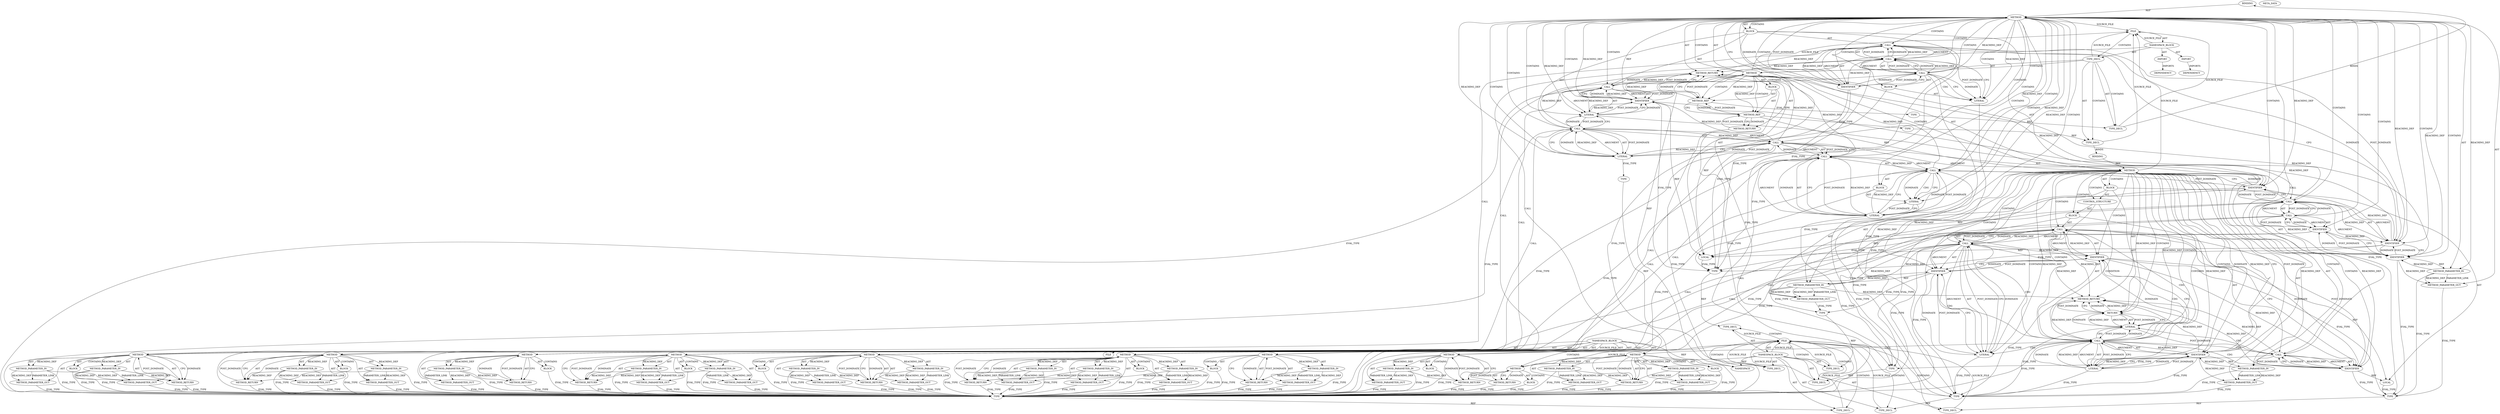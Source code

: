 digraph {
  "21474836480" [label="BINDING" METHOD_FULL_NAME="test" NAME="test" SIGNATURE="void(char*)"];
  "21474836481" [label="BINDING" METHOD_FULL_NAME="main" NAME="main" SIGNATURE="int(int,char**)"];
  "25769803776" [label="BLOCK" ARGUMENT_INDEX="-1" CODE="{
	char buf[MAXSIZE];

	strncpy(buf, str, sizeof buf);
	buf[MAXSIZE-1] = '\\0';
	printf(\"result: %s\\n\", buf);
}" COLUMN_NUMBER="1" LINE_NUMBER="7" ORDER="2" TYPE_FULL_NAME="void"];
  "25769803777" [label="BLOCK" ARGUMENT_INDEX="1" CODE="<empty>" COLUMN_NUMBER="11" LINE_NUMBER="8" ORDER="1" TYPE_FULL_NAME="ANY"];
  "25769803778" [label="BLOCK" ARGUMENT_INDEX="1" CODE="<empty>" COLUMN_NUMBER="6" LINE_NUMBER="11" ORDER="1" TYPE_FULL_NAME="ANY"];
  "25769803779" [label="BLOCK" ARGUMENT_INDEX="-1" CODE="{
	char *userstr;

	if(argc > 1) {
		userstr = argv[1];
		test(userstr);
	}
	return 0;
}" COLUMN_NUMBER="1" LINE_NUMBER="17" ORDER="3" TYPE_FULL_NAME="void"];
  "25769803780" [label="BLOCK" ARGUMENT_INDEX="-1" CODE="{
		userstr = argv[1];
		test(userstr);
	}" COLUMN_NUMBER="15" LINE_NUMBER="20" ORDER="2" TYPE_FULL_NAME="void"];
  "25769803781" [label="BLOCK" ARGUMENT_INDEX="-1" CODE="<empty>" COLUMN_NUMBER="1" LINE_NUMBER="1" ORDER="1" TYPE_FULL_NAME="ANY"];
  "25769803782" [label="BLOCK" ARGUMENT_INDEX="-1" CODE="<empty>" ORDER="1" TYPE_FULL_NAME="ANY"];
  "25769803783" [label="BLOCK" ARGUMENT_INDEX="1" CODE="<empty>" ORDER="1" TYPE_FULL_NAME="ANY"];
  "25769803784" [label="BLOCK" ARGUMENT_INDEX="1" CODE="<empty>" ORDER="1" TYPE_FULL_NAME="ANY"];
  "25769803785" [label="BLOCK" ARGUMENT_INDEX="1" CODE="<empty>" ORDER="1" TYPE_FULL_NAME="ANY"];
  "25769803786" [label="BLOCK" ARGUMENT_INDEX="1" CODE="<empty>" ORDER="1" TYPE_FULL_NAME="ANY"];
  "25769803787" [label="BLOCK" ARGUMENT_INDEX="1" CODE="<empty>" ORDER="1" TYPE_FULL_NAME="ANY"];
  "25769803788" [label="BLOCK" ARGUMENT_INDEX="1" CODE="<empty>" ORDER="1" TYPE_FULL_NAME="ANY"];
  "25769803789" [label="BLOCK" ARGUMENT_INDEX="1" CODE="<empty>" ORDER="1" TYPE_FULL_NAME="ANY"];
  "25769803790" [label="BLOCK" ARGUMENT_INDEX="1" CODE="<empty>" ORDER="1" TYPE_FULL_NAME="ANY"];
  "25769803791" [label="BLOCK" ARGUMENT_INDEX="1" CODE="<empty>" ORDER="1" TYPE_FULL_NAME="ANY"];
  "30064771072" [label="CALL" ARGUMENT_INDEX="2" CODE="buf[MAXSIZE]" COLUMN_NUMBER="7" DISPATCH_TYPE="STATIC_DISPATCH" LINE_NUMBER="8" METHOD_FULL_NAME="<operator>.assignment" NAME="<operator>.assignment" ORDER="2" SIGNATURE="" TYPE_FULL_NAME="char[40]"];
  "30064771073" [label="CALL" ARGUMENT_INDEX="2" CODE="buf[MAXSIZE]" COLUMN_NUMBER="7" DISPATCH_TYPE="STATIC_DISPATCH" LINE_NUMBER="8" METHOD_FULL_NAME="<operator>.alloc" NAME="<operator>.alloc" ORDER="2" SIGNATURE="" TYPE_FULL_NAME="char[40]"];
  "30064771074" [label="CALL" ARGUMENT_INDEX="1" CODE="MAXSIZE" COLUMN_NUMBER="11" DISPATCH_TYPE="INLINED" LINE_NUMBER="8" METHOD_FULL_NAME="strncpy-fix2.c:4:4:MAXSIZE:0" NAME="MAXSIZE" ORDER="1" SIGNATURE="" TYPE_FULL_NAME="int"];
  "30064771075" [label="CALL" ARGUMENT_INDEX="-1" CODE="strncpy(buf, str, sizeof buf)" COLUMN_NUMBER="2" DISPATCH_TYPE="STATIC_DISPATCH" LINE_NUMBER="10" METHOD_FULL_NAME="strncpy" NAME="strncpy" ORDER="3" SIGNATURE="" TYPE_FULL_NAME="ANY"];
  "30064771076" [label="CALL" ARGUMENT_INDEX="3" CODE="sizeof buf" COLUMN_NUMBER="20" DISPATCH_TYPE="STATIC_DISPATCH" LINE_NUMBER="10" METHOD_FULL_NAME="<operator>.sizeOf" NAME="<operator>.sizeOf" ORDER="3" SIGNATURE="" TYPE_FULL_NAME="ANY"];
  "30064771077" [label="CALL" ARGUMENT_INDEX="-1" CODE="buf[MAXSIZE-1] = '\\0'" COLUMN_NUMBER="2" DISPATCH_TYPE="STATIC_DISPATCH" LINE_NUMBER="11" METHOD_FULL_NAME="<operator>.assignment" NAME="<operator>.assignment" ORDER="4" SIGNATURE="" TYPE_FULL_NAME="ANY"];
  "30064771078" [label="CALL" ARGUMENT_INDEX="1" CODE="buf[MAXSIZE-1]" COLUMN_NUMBER="2" DISPATCH_TYPE="STATIC_DISPATCH" LINE_NUMBER="11" METHOD_FULL_NAME="<operator>.indirectIndexAccess" NAME="<operator>.indirectIndexAccess" ORDER="1" SIGNATURE="" TYPE_FULL_NAME="ANY"];
  "30064771079" [label="CALL" ARGUMENT_INDEX="2" CODE="MAXSIZE-1" COLUMN_NUMBER="6" DISPATCH_TYPE="STATIC_DISPATCH" LINE_NUMBER="11" METHOD_FULL_NAME="<operator>.subtraction" NAME="<operator>.subtraction" ORDER="2" SIGNATURE="" TYPE_FULL_NAME="ANY"];
  "30064771080" [label="CALL" ARGUMENT_INDEX="1" CODE="MAXSIZE" COLUMN_NUMBER="6" DISPATCH_TYPE="INLINED" LINE_NUMBER="11" METHOD_FULL_NAME="strncpy-fix2.c:4:4:MAXSIZE:0" NAME="MAXSIZE" ORDER="1" SIGNATURE="" TYPE_FULL_NAME="int"];
  "30064771081" [label="CALL" ARGUMENT_INDEX="-1" CODE="printf(\"result: %s\\n\", buf)" COLUMN_NUMBER="2" DISPATCH_TYPE="STATIC_DISPATCH" LINE_NUMBER="12" METHOD_FULL_NAME="printf" NAME="printf" ORDER="5" SIGNATURE="" TYPE_FULL_NAME="ANY"];
  "30064771082" [label="CALL" ARGUMENT_INDEX="-1" CODE="argc > 1" COLUMN_NUMBER="5" DISPATCH_TYPE="STATIC_DISPATCH" LINE_NUMBER="20" METHOD_FULL_NAME="<operator>.greaterThan" NAME="<operator>.greaterThan" ORDER="1" SIGNATURE="" TYPE_FULL_NAME="ANY"];
  "30064771083" [label="CALL" ARGUMENT_INDEX="-1" CODE="userstr = argv[1]" COLUMN_NUMBER="3" DISPATCH_TYPE="STATIC_DISPATCH" LINE_NUMBER="21" METHOD_FULL_NAME="<operator>.assignment" NAME="<operator>.assignment" ORDER="1" SIGNATURE="" TYPE_FULL_NAME="ANY"];
  "30064771084" [label="CALL" ARGUMENT_INDEX="2" CODE="argv[1]" COLUMN_NUMBER="13" DISPATCH_TYPE="STATIC_DISPATCH" LINE_NUMBER="21" METHOD_FULL_NAME="<operator>.indirectIndexAccess" NAME="<operator>.indirectIndexAccess" ORDER="2" SIGNATURE="" TYPE_FULL_NAME="ANY"];
  "30064771085" [label="CALL" ARGUMENT_INDEX="-1" CODE="test(userstr)" COLUMN_NUMBER="3" DISPATCH_TYPE="STATIC_DISPATCH" LINE_NUMBER="22" METHOD_FULL_NAME="test" NAME="test" ORDER="2" SIGNATURE="" TYPE_FULL_NAME="void"];
  "47244640256" [label="CONTROL_STRUCTURE" ARGUMENT_INDEX="1" CODE="if(argc > 1) {
		userstr = argv[1];
		test(userstr);
	}" COLUMN_NUMBER="2" CONTROL_STRUCTURE_TYPE="IF" LINE_NUMBER="20" ORDER="2" PARSER_TYPE_NAME="CASTIfStatement"];
  "51539607552" [label="DEPENDENCY" DEPENDENCY_GROUP_ID="stdio.h" NAME="stdio.h" VERSION="include"];
  "51539607553" [label="DEPENDENCY" DEPENDENCY_GROUP_ID="string.h" NAME="string.h" VERSION="include"];
  "60129542144" [label="FILE" CODE="<empty>" CONTENT="<empty>" NAME="strncpy-fix2.c" ORDER="0"];
  "60129542145" [label="FILE" CODE="<empty>" CONTENT="<empty>" NAME="<includes>" ORDER="1"];
  "60129542146" [label="FILE" CODE="<empty>" CONTENT="<empty>" NAME="<unknown>" ORDER="0"];
  "68719476736" [label="IDENTIFIER" ARGUMENT_INDEX="1" CODE="buf" COLUMN_NUMBER="7" LINE_NUMBER="8" NAME="buf" ORDER="1" TYPE_FULL_NAME="char[40]"];
  "68719476737" [label="IDENTIFIER" ARGUMENT_INDEX="1" CODE="buf" COLUMN_NUMBER="10" LINE_NUMBER="10" NAME="buf" ORDER="1" TYPE_FULL_NAME="char[40]"];
  "68719476738" [label="IDENTIFIER" ARGUMENT_INDEX="2" CODE="str" COLUMN_NUMBER="15" LINE_NUMBER="10" NAME="str" ORDER="2" TYPE_FULL_NAME="char*"];
  "68719476739" [label="IDENTIFIER" ARGUMENT_INDEX="1" CODE="buf" COLUMN_NUMBER="27" LINE_NUMBER="10" NAME="buf" ORDER="1" TYPE_FULL_NAME="char[40]"];
  "68719476740" [label="IDENTIFIER" ARGUMENT_INDEX="1" CODE="buf" COLUMN_NUMBER="2" LINE_NUMBER="11" NAME="buf" ORDER="1" TYPE_FULL_NAME="char[40]"];
  "68719476741" [label="IDENTIFIER" ARGUMENT_INDEX="2" CODE="buf" COLUMN_NUMBER="25" LINE_NUMBER="12" NAME="buf" ORDER="2" TYPE_FULL_NAME="char[40]"];
  "68719476742" [label="IDENTIFIER" ARGUMENT_INDEX="1" CODE="argc" COLUMN_NUMBER="5" LINE_NUMBER="20" NAME="argc" ORDER="1" TYPE_FULL_NAME="int"];
  "68719476743" [label="IDENTIFIER" ARGUMENT_INDEX="1" CODE="userstr" COLUMN_NUMBER="3" LINE_NUMBER="21" NAME="userstr" ORDER="1" TYPE_FULL_NAME="char*"];
  "68719476744" [label="IDENTIFIER" ARGUMENT_INDEX="1" CODE="argv" COLUMN_NUMBER="13" LINE_NUMBER="21" NAME="argv" ORDER="1" TYPE_FULL_NAME="char**"];
  "68719476745" [label="IDENTIFIER" ARGUMENT_INDEX="1" CODE="userstr" COLUMN_NUMBER="8" LINE_NUMBER="22" NAME="userstr" ORDER="1" TYPE_FULL_NAME="char*"];
  "73014444032" [label="IMPORT" CODE="#include <stdio.h>" COLUMN_NUMBER="1" IMPORTED_AS="stdio.h" IMPORTED_ENTITY="stdio.h" LINE_NUMBER="1" ORDER="1"];
  "73014444033" [label="IMPORT" CODE="#include <string.h>" COLUMN_NUMBER="1" IMPORTED_AS="string.h" IMPORTED_ENTITY="string.h" LINE_NUMBER="2" ORDER="2"];
  "90194313216" [label="LITERAL" ARGUMENT_INDEX="1" CODE="40" COLUMN_NUMBER="11" LINE_NUMBER="8" ORDER="1" TYPE_FULL_NAME="int"];
  "90194313217" [label="LITERAL" ARGUMENT_INDEX="1" CODE="40" COLUMN_NUMBER="6" LINE_NUMBER="11" ORDER="1" TYPE_FULL_NAME="int"];
  "90194313218" [label="LITERAL" ARGUMENT_INDEX="2" CODE="1" COLUMN_NUMBER="14" LINE_NUMBER="11" ORDER="2" TYPE_FULL_NAME="int"];
  "90194313219" [label="LITERAL" ARGUMENT_INDEX="2" CODE="'\\0'" COLUMN_NUMBER="19" LINE_NUMBER="11" ORDER="2" TYPE_FULL_NAME="char"];
  "90194313220" [label="LITERAL" ARGUMENT_INDEX="1" CODE="\"result: %s\\n\"" COLUMN_NUMBER="9" LINE_NUMBER="12" ORDER="1" TYPE_FULL_NAME="char*"];
  "90194313221" [label="LITERAL" ARGUMENT_INDEX="2" CODE="1" COLUMN_NUMBER="12" LINE_NUMBER="20" ORDER="2" TYPE_FULL_NAME="int"];
  "90194313222" [label="LITERAL" ARGUMENT_INDEX="2" CODE="1" COLUMN_NUMBER="18" LINE_NUMBER="21" ORDER="2" TYPE_FULL_NAME="int"];
  "90194313223" [label="LITERAL" ARGUMENT_INDEX="-1" CODE="0" COLUMN_NUMBER="9" LINE_NUMBER="24" ORDER="1" TYPE_FULL_NAME="int"];
  "94489280512" [label="LOCAL" CODE="char buf[MAXSIZE]" COLUMN_NUMBER="7" GENERIC_SIGNATURE="<empty>" LINE_NUMBER="8" NAME="buf" ORDER="1" TYPE_FULL_NAME="char[40]"];
  "94489280513" [label="LOCAL" CODE="char *userstr" COLUMN_NUMBER="7" GENERIC_SIGNATURE="<empty>" LINE_NUMBER="18" NAME="userstr" ORDER="1" TYPE_FULL_NAME="char*"];
  "107374182400" [label="META_DATA" LANGUAGE="NEWC" OVERLAYS="base;controlflow;typerel;callgraph;dataflowOss" ROOT="/tmp/tmp.C1QEDTKDA9" VERSION="0.1"];
  "111669149696" [label="METHOD" AST_PARENT_FULL_NAME="strncpy-fix2.c:<global>" AST_PARENT_TYPE="TYPE_DECL" CODE="void
test(char *str)
{
	char buf[MAXSIZE];

	strncpy(buf, str, sizeof buf);
	buf[MAXSIZE-1] = '\\0';
	printf(\"result: %s\\n\", buf);
}" COLUMN_NUMBER="1" COLUMN_NUMBER_END="10" FILENAME="strncpy-fix2.c" FULL_NAME="test" GENERIC_SIGNATURE="<empty>" IS_EXTERNAL="false" LINE_NUMBER="5" LINE_NUMBER_END="13" NAME="test" ORDER="1" SIGNATURE="void(char*)"];
  "111669149697" [label="METHOD" AST_PARENT_FULL_NAME="strncpy-fix2.c:<global>" AST_PARENT_TYPE="TYPE_DECL" CODE="<global>" COLUMN_NUMBER="1" COLUMN_NUMBER_END="10" FILENAME="strncpy-fix2.c" FULL_NAME="strncpy-fix2.c:<global>" GENERIC_SIGNATURE="<empty>" IS_EXTERNAL="false" LINE_NUMBER="1" LINE_NUMBER_END="25" NAME="<global>" ORDER="1" SIGNATURE=""];
  "111669149698" [label="METHOD" AST_PARENT_FULL_NAME="strncpy-fix2.c:<global>" AST_PARENT_TYPE="TYPE_DECL" CODE="int
main(int argc, char **argv)
{
	char *userstr;

	if(argc > 1) {
		userstr = argv[1];
		test(userstr);
	}
	return 0;
}" COLUMN_NUMBER="1" COLUMN_NUMBER_END="1" FILENAME="strncpy-fix2.c" FULL_NAME="main" GENERIC_SIGNATURE="<empty>" IS_EXTERNAL="false" LINE_NUMBER="15" LINE_NUMBER_END="25" NAME="main" ORDER="1" SIGNATURE="int(int,char**)"];
  "111669149699" [label="METHOD" AST_PARENT_FULL_NAME="<includes>:<global>" AST_PARENT_TYPE="NAMESPACE_BLOCK" CODE="<global>" FILENAME="<includes>" FULL_NAME="<includes>:<global>" GENERIC_SIGNATURE="<empty>" IS_EXTERNAL="false" LINE_NUMBER="1" NAME="<global>" ORDER="1" SIGNATURE=""];
  "111669149700" [label="METHOD" AST_PARENT_FULL_NAME="<global>" AST_PARENT_TYPE="NAMESPACE_BLOCK" CODE="<empty>" FILENAME="<empty>" FULL_NAME="<operator>.assignment" GENERIC_SIGNATURE="<empty>" IS_EXTERNAL="true" NAME="<operator>.assignment" ORDER="0" SIGNATURE=""];
  "111669149701" [label="METHOD" AST_PARENT_FULL_NAME="<global>" AST_PARENT_TYPE="NAMESPACE_BLOCK" CODE="<empty>" FILENAME="<empty>" FULL_NAME="<operator>.alloc" GENERIC_SIGNATURE="<empty>" IS_EXTERNAL="true" NAME="<operator>.alloc" ORDER="0" SIGNATURE=""];
  "111669149702" [label="METHOD" AST_PARENT_FULL_NAME="<global>" AST_PARENT_TYPE="NAMESPACE_BLOCK" CODE="<empty>" FILENAME="strncpy-fix2.c" FULL_NAME="strncpy-fix2.c:4:4:MAXSIZE:0" GENERIC_SIGNATURE="<empty>" IS_EXTERNAL="true" LINE_NUMBER="4" LINE_NUMBER_END="4" NAME="MAXSIZE" ORDER="0" SIGNATURE=""];
  "111669149703" [label="METHOD" AST_PARENT_FULL_NAME="<global>" AST_PARENT_TYPE="NAMESPACE_BLOCK" CODE="<empty>" FILENAME="<empty>" FULL_NAME="strncpy" GENERIC_SIGNATURE="<empty>" IS_EXTERNAL="true" NAME="strncpy" ORDER="0" SIGNATURE=""];
  "111669149704" [label="METHOD" AST_PARENT_FULL_NAME="<global>" AST_PARENT_TYPE="NAMESPACE_BLOCK" CODE="<empty>" FILENAME="<empty>" FULL_NAME="<operator>.sizeOf" GENERIC_SIGNATURE="<empty>" IS_EXTERNAL="true" NAME="<operator>.sizeOf" ORDER="0" SIGNATURE=""];
  "111669149705" [label="METHOD" AST_PARENT_FULL_NAME="<global>" AST_PARENT_TYPE="NAMESPACE_BLOCK" CODE="<empty>" FILENAME="<empty>" FULL_NAME="<operator>.indirectIndexAccess" GENERIC_SIGNATURE="<empty>" IS_EXTERNAL="true" NAME="<operator>.indirectIndexAccess" ORDER="0" SIGNATURE=""];
  "111669149706" [label="METHOD" AST_PARENT_FULL_NAME="<global>" AST_PARENT_TYPE="NAMESPACE_BLOCK" CODE="<empty>" FILENAME="<empty>" FULL_NAME="<operator>.subtraction" GENERIC_SIGNATURE="<empty>" IS_EXTERNAL="true" NAME="<operator>.subtraction" ORDER="0" SIGNATURE=""];
  "111669149707" [label="METHOD" AST_PARENT_FULL_NAME="<global>" AST_PARENT_TYPE="NAMESPACE_BLOCK" CODE="<empty>" FILENAME="<empty>" FULL_NAME="printf" GENERIC_SIGNATURE="<empty>" IS_EXTERNAL="true" NAME="printf" ORDER="0" SIGNATURE=""];
  "111669149708" [label="METHOD" AST_PARENT_FULL_NAME="<global>" AST_PARENT_TYPE="NAMESPACE_BLOCK" CODE="<empty>" FILENAME="<empty>" FULL_NAME="<operator>.greaterThan" GENERIC_SIGNATURE="<empty>" IS_EXTERNAL="true" NAME="<operator>.greaterThan" ORDER="0" SIGNATURE=""];
  "115964116992" [label="METHOD_PARAMETER_IN" CODE="char *str" COLUMN_NUMBER="6" EVALUATION_STRATEGY="BY_VALUE" INDEX="1" IS_VARIADIC="false" LINE_NUMBER="6" NAME="str" ORDER="1" TYPE_FULL_NAME="char*"];
  "115964116993" [label="METHOD_PARAMETER_IN" CODE="int argc" COLUMN_NUMBER="6" EVALUATION_STRATEGY="BY_VALUE" INDEX="1" IS_VARIADIC="false" LINE_NUMBER="16" NAME="argc" ORDER="1" TYPE_FULL_NAME="int"];
  "115964116994" [label="METHOD_PARAMETER_IN" CODE="char **argv" COLUMN_NUMBER="16" EVALUATION_STRATEGY="BY_VALUE" INDEX="2" IS_VARIADIC="false" LINE_NUMBER="16" NAME="argv" ORDER="2" TYPE_FULL_NAME="char**"];
  "115964116995" [label="METHOD_PARAMETER_IN" CODE="p1" EVALUATION_STRATEGY="BY_VALUE" INDEX="1" IS_VARIADIC="false" NAME="p1" ORDER="1" TYPE_FULL_NAME="ANY"];
  "115964116996" [label="METHOD_PARAMETER_IN" CODE="p2" EVALUATION_STRATEGY="BY_VALUE" INDEX="2" IS_VARIADIC="false" NAME="p2" ORDER="2" TYPE_FULL_NAME="ANY"];
  "115964116997" [label="METHOD_PARAMETER_IN" CODE="p1" EVALUATION_STRATEGY="BY_VALUE" INDEX="1" IS_VARIADIC="false" NAME="p1" ORDER="1" TYPE_FULL_NAME="ANY"];
  "115964116998" [label="METHOD_PARAMETER_IN" CODE="p0" EVALUATION_STRATEGY="BY_VALUE" INDEX="0" IS_VARIADIC="false" NAME="p0" ORDER="0" TYPE_FULL_NAME="ANY"];
  "115964116999" [label="METHOD_PARAMETER_IN" CODE="p1" EVALUATION_STRATEGY="BY_VALUE" INDEX="1" IS_VARIADIC="false" NAME="p1" ORDER="1" TYPE_FULL_NAME="ANY"];
  "115964117000" [label="METHOD_PARAMETER_IN" CODE="p2" EVALUATION_STRATEGY="BY_VALUE" INDEX="2" IS_VARIADIC="false" NAME="p2" ORDER="2" TYPE_FULL_NAME="ANY"];
  "115964117001" [label="METHOD_PARAMETER_IN" CODE="p3" EVALUATION_STRATEGY="BY_VALUE" INDEX="3" IS_VARIADIC="false" NAME="p3" ORDER="3" TYPE_FULL_NAME="ANY"];
  "115964117002" [label="METHOD_PARAMETER_IN" CODE="p1" EVALUATION_STRATEGY="BY_VALUE" INDEX="1" IS_VARIADIC="false" NAME="p1" ORDER="1" TYPE_FULL_NAME="ANY"];
  "115964117003" [label="METHOD_PARAMETER_IN" CODE="p1" EVALUATION_STRATEGY="BY_VALUE" INDEX="1" IS_VARIADIC="false" NAME="p1" ORDER="1" TYPE_FULL_NAME="ANY"];
  "115964117004" [label="METHOD_PARAMETER_IN" CODE="p2" EVALUATION_STRATEGY="BY_VALUE" INDEX="2" IS_VARIADIC="false" NAME="p2" ORDER="2" TYPE_FULL_NAME="ANY"];
  "115964117005" [label="METHOD_PARAMETER_IN" CODE="p1" EVALUATION_STRATEGY="BY_VALUE" INDEX="1" IS_VARIADIC="false" NAME="p1" ORDER="1" TYPE_FULL_NAME="ANY"];
  "115964117006" [label="METHOD_PARAMETER_IN" CODE="p2" EVALUATION_STRATEGY="BY_VALUE" INDEX="2" IS_VARIADIC="false" NAME="p2" ORDER="2" TYPE_FULL_NAME="ANY"];
  "115964117007" [label="METHOD_PARAMETER_IN" CODE="p1" EVALUATION_STRATEGY="BY_VALUE" INDEX="1" IS_VARIADIC="false" NAME="p1" ORDER="1" TYPE_FULL_NAME="ANY"];
  "115964117008" [label="METHOD_PARAMETER_IN" CODE="p2" EVALUATION_STRATEGY="BY_VALUE" INDEX="2" IS_VARIADIC="false" NAME="p2" ORDER="2" TYPE_FULL_NAME="ANY"];
  "115964117009" [label="METHOD_PARAMETER_IN" CODE="p1" EVALUATION_STRATEGY="BY_VALUE" INDEX="1" IS_VARIADIC="false" NAME="p1" ORDER="1" TYPE_FULL_NAME="ANY"];
  "115964117010" [label="METHOD_PARAMETER_IN" CODE="p2" EVALUATION_STRATEGY="BY_VALUE" INDEX="2" IS_VARIADIC="false" NAME="p2" ORDER="2" TYPE_FULL_NAME="ANY"];
  "120259084288" [label="METHOD_PARAMETER_OUT" CODE="char *str" COLUMN_NUMBER="6" EVALUATION_STRATEGY="BY_VALUE" INDEX="1" IS_VARIADIC="false" LINE_NUMBER="6" NAME="str" ORDER="1" TYPE_FULL_NAME="char*"];
  "120259084289" [label="METHOD_PARAMETER_OUT" CODE="int argc" COLUMN_NUMBER="6" EVALUATION_STRATEGY="BY_VALUE" INDEX="1" IS_VARIADIC="false" LINE_NUMBER="16" NAME="argc" ORDER="1" TYPE_FULL_NAME="int"];
  "120259084290" [label="METHOD_PARAMETER_OUT" CODE="char **argv" COLUMN_NUMBER="16" EVALUATION_STRATEGY="BY_VALUE" INDEX="2" IS_VARIADIC="false" LINE_NUMBER="16" NAME="argv" ORDER="2" TYPE_FULL_NAME="char**"];
  "120259084291" [label="METHOD_PARAMETER_OUT" CODE="p1" EVALUATION_STRATEGY="BY_VALUE" INDEX="1" IS_VARIADIC="false" NAME="p1" ORDER="1" TYPE_FULL_NAME="ANY"];
  "120259084292" [label="METHOD_PARAMETER_OUT" CODE="p2" EVALUATION_STRATEGY="BY_VALUE" INDEX="2" IS_VARIADIC="false" NAME="p2" ORDER="2" TYPE_FULL_NAME="ANY"];
  "120259084293" [label="METHOD_PARAMETER_OUT" CODE="p1" EVALUATION_STRATEGY="BY_VALUE" INDEX="1" IS_VARIADIC="false" NAME="p1" ORDER="1" TYPE_FULL_NAME="ANY"];
  "120259084294" [label="METHOD_PARAMETER_OUT" CODE="p0" EVALUATION_STRATEGY="BY_VALUE" INDEX="0" IS_VARIADIC="false" NAME="p0" ORDER="0" TYPE_FULL_NAME="ANY"];
  "120259084295" [label="METHOD_PARAMETER_OUT" CODE="p1" EVALUATION_STRATEGY="BY_VALUE" INDEX="1" IS_VARIADIC="false" NAME="p1" ORDER="1" TYPE_FULL_NAME="ANY"];
  "120259084296" [label="METHOD_PARAMETER_OUT" CODE="p2" EVALUATION_STRATEGY="BY_VALUE" INDEX="2" IS_VARIADIC="false" NAME="p2" ORDER="2" TYPE_FULL_NAME="ANY"];
  "120259084297" [label="METHOD_PARAMETER_OUT" CODE="p3" EVALUATION_STRATEGY="BY_VALUE" INDEX="3" IS_VARIADIC="false" NAME="p3" ORDER="3" TYPE_FULL_NAME="ANY"];
  "120259084298" [label="METHOD_PARAMETER_OUT" CODE="p1" EVALUATION_STRATEGY="BY_VALUE" INDEX="1" IS_VARIADIC="false" NAME="p1" ORDER="1" TYPE_FULL_NAME="ANY"];
  "120259084299" [label="METHOD_PARAMETER_OUT" CODE="p1" EVALUATION_STRATEGY="BY_VALUE" INDEX="1" IS_VARIADIC="false" NAME="p1" ORDER="1" TYPE_FULL_NAME="ANY"];
  "120259084300" [label="METHOD_PARAMETER_OUT" CODE="p2" EVALUATION_STRATEGY="BY_VALUE" INDEX="2" IS_VARIADIC="false" NAME="p2" ORDER="2" TYPE_FULL_NAME="ANY"];
  "120259084301" [label="METHOD_PARAMETER_OUT" CODE="p1" EVALUATION_STRATEGY="BY_VALUE" INDEX="1" IS_VARIADIC="false" NAME="p1" ORDER="1" TYPE_FULL_NAME="ANY"];
  "120259084302" [label="METHOD_PARAMETER_OUT" CODE="p2" EVALUATION_STRATEGY="BY_VALUE" INDEX="2" IS_VARIADIC="false" NAME="p2" ORDER="2" TYPE_FULL_NAME="ANY"];
  "120259084303" [label="METHOD_PARAMETER_OUT" CODE="p1" EVALUATION_STRATEGY="BY_VALUE" INDEX="1" IS_VARIADIC="false" NAME="p1" ORDER="1" TYPE_FULL_NAME="ANY"];
  "120259084304" [label="METHOD_PARAMETER_OUT" CODE="p2" EVALUATION_STRATEGY="BY_VALUE" INDEX="2" IS_VARIADIC="false" NAME="p2" ORDER="2" TYPE_FULL_NAME="ANY"];
  "120259084305" [label="METHOD_PARAMETER_OUT" CODE="p1" EVALUATION_STRATEGY="BY_VALUE" INDEX="1" IS_VARIADIC="false" NAME="p1" ORDER="1" TYPE_FULL_NAME="ANY"];
  "120259084306" [label="METHOD_PARAMETER_OUT" CODE="p2" EVALUATION_STRATEGY="BY_VALUE" INDEX="2" IS_VARIADIC="false" NAME="p2" ORDER="2" TYPE_FULL_NAME="ANY"];
  "124554051584" [label="METHOD_REF" ARGUMENT_INDEX="1" CODE="test" COLUMN_NUMBER="1" LINE_NUMBER="5" METHOD_FULL_NAME="test" ORDER="1" TYPE_FULL_NAME="test"];
  "124554051585" [label="METHOD_REF" ARGUMENT_INDEX="2" CODE="main" COLUMN_NUMBER="1" LINE_NUMBER="15" METHOD_FULL_NAME="main" ORDER="2" TYPE_FULL_NAME="main"];
  "128849018880" [label="METHOD_RETURN" CODE="RET" COLUMN_NUMBER="1" EVALUATION_STRATEGY="BY_VALUE" LINE_NUMBER="5" ORDER="3" TYPE_FULL_NAME="void"];
  "128849018881" [label="METHOD_RETURN" CODE="RET" COLUMN_NUMBER="1" EVALUATION_STRATEGY="BY_VALUE" LINE_NUMBER="15" ORDER="4" TYPE_FULL_NAME="int"];
  "128849018882" [label="METHOD_RETURN" CODE="RET" COLUMN_NUMBER="1" EVALUATION_STRATEGY="BY_VALUE" LINE_NUMBER="1" ORDER="2" TYPE_FULL_NAME="ANY"];
  "128849018883" [label="METHOD_RETURN" CODE="RET" EVALUATION_STRATEGY="BY_VALUE" LINE_NUMBER="1" ORDER="2" TYPE_FULL_NAME="ANY"];
  "128849018884" [label="METHOD_RETURN" CODE="RET" EVALUATION_STRATEGY="BY_VALUE" ORDER="2" TYPE_FULL_NAME="ANY"];
  "128849018885" [label="METHOD_RETURN" CODE="RET" EVALUATION_STRATEGY="BY_VALUE" ORDER="2" TYPE_FULL_NAME="ANY"];
  "128849018886" [label="METHOD_RETURN" CODE="RET" EVALUATION_STRATEGY="BY_VALUE" ORDER="2" TYPE_FULL_NAME="ANY"];
  "128849018887" [label="METHOD_RETURN" CODE="RET" EVALUATION_STRATEGY="BY_VALUE" ORDER="2" TYPE_FULL_NAME="ANY"];
  "128849018888" [label="METHOD_RETURN" CODE="RET" EVALUATION_STRATEGY="BY_VALUE" ORDER="2" TYPE_FULL_NAME="ANY"];
  "128849018889" [label="METHOD_RETURN" CODE="RET" EVALUATION_STRATEGY="BY_VALUE" ORDER="2" TYPE_FULL_NAME="ANY"];
  "128849018890" [label="METHOD_RETURN" CODE="RET" EVALUATION_STRATEGY="BY_VALUE" ORDER="2" TYPE_FULL_NAME="ANY"];
  "128849018891" [label="METHOD_RETURN" CODE="RET" EVALUATION_STRATEGY="BY_VALUE" ORDER="2" TYPE_FULL_NAME="ANY"];
  "128849018892" [label="METHOD_RETURN" CODE="RET" EVALUATION_STRATEGY="BY_VALUE" ORDER="2" TYPE_FULL_NAME="ANY"];
  "137438953472" [label="NAMESPACE" CODE="<empty>" NAME="<global>" ORDER="-1"];
  "141733920768" [label="NAMESPACE_BLOCK" CODE="<empty>" FILENAME="<unknown>" FULL_NAME="<global>" NAME="<global>" ORDER="1"];
  "141733920769" [label="NAMESPACE_BLOCK" CODE="<empty>" FILENAME="strncpy-fix2.c" FULL_NAME="strncpy-fix2.c:<global>" NAME="<global>" ORDER="1"];
  "141733920770" [label="NAMESPACE_BLOCK" CODE="<empty>" FILENAME="<includes>" FULL_NAME="<includes>:<global>" NAME="<global>" ORDER="1"];
  "146028888064" [label="RETURN" ARGUMENT_INDEX="-1" CODE="return 0;" COLUMN_NUMBER="2" LINE_NUMBER="24" ORDER="3"];
  "163208757248" [label="TYPE" FULL_NAME="ANY" NAME="ANY" TYPE_DECL_FULL_NAME="ANY"];
  "163208757249" [label="TYPE" FULL_NAME="char" NAME="char" TYPE_DECL_FULL_NAME="char"];
  "163208757250" [label="TYPE" FULL_NAME="char*" NAME="char*" TYPE_DECL_FULL_NAME="char*"];
  "163208757251" [label="TYPE" FULL_NAME="char**" NAME="char**" TYPE_DECL_FULL_NAME="char**"];
  "163208757252" [label="TYPE" FULL_NAME="char[40]" NAME="char[40]" TYPE_DECL_FULL_NAME="char[40]"];
  "163208757253" [label="TYPE" FULL_NAME="int" NAME="int" TYPE_DECL_FULL_NAME="int"];
  "163208757254" [label="TYPE" FULL_NAME="main" NAME="main" TYPE_DECL_FULL_NAME="main"];
  "163208757255" [label="TYPE" FULL_NAME="test" NAME="test" TYPE_DECL_FULL_NAME="test"];
  "163208757256" [label="TYPE" FULL_NAME="void" NAME="void" TYPE_DECL_FULL_NAME="void"];
  "171798691840" [label="TYPE_DECL" AST_PARENT_FULL_NAME="strncpy-fix2.c:<global>" AST_PARENT_TYPE="TYPE_DECL" CODE="test" COLUMN_NUMBER="1" FILENAME="strncpy-fix2.c" FULL_NAME="test" GENERIC_SIGNATURE="<empty>" IS_EXTERNAL="false" LINE_NUMBER="5" NAME="test" ORDER="1"];
  "171798691841" [label="TYPE_DECL" AST_PARENT_FULL_NAME="strncpy-fix2.c:<global>" AST_PARENT_TYPE="TYPE_DECL" CODE="main" COLUMN_NUMBER="1" FILENAME="strncpy-fix2.c" FULL_NAME="main" GENERIC_SIGNATURE="<empty>" IS_EXTERNAL="false" LINE_NUMBER="15" NAME="main" ORDER="1"];
  "171798691842" [label="TYPE_DECL" AST_PARENT_FULL_NAME="strncpy-fix2.c:<global>" AST_PARENT_TYPE="NAMESPACE_BLOCK" CODE="<global>" COLUMN_NUMBER="1" FILENAME="strncpy-fix2.c" FULL_NAME="strncpy-fix2.c:<global>" GENERIC_SIGNATURE="<empty>" IS_EXTERNAL="false" LINE_NUMBER="1" NAME="<global>" ORDER="3"];
  "171798691843" [label="TYPE_DECL" AST_PARENT_FULL_NAME="<includes>:<global>" AST_PARENT_TYPE="NAMESPACE_BLOCK" CODE="ANY" FILENAME="<includes>" FULL_NAME="ANY" GENERIC_SIGNATURE="<empty>" IS_EXTERNAL="true" NAME="ANY" ORDER="-1"];
  "171798691844" [label="TYPE_DECL" AST_PARENT_FULL_NAME="<includes>:<global>" AST_PARENT_TYPE="NAMESPACE_BLOCK" CODE="char" FILENAME="<includes>" FULL_NAME="char" GENERIC_SIGNATURE="<empty>" IS_EXTERNAL="true" NAME="char" ORDER="-1"];
  "171798691845" [label="TYPE_DECL" AST_PARENT_FULL_NAME="<includes>:<global>" AST_PARENT_TYPE="NAMESPACE_BLOCK" CODE="char*" FILENAME="<includes>" FULL_NAME="char*" GENERIC_SIGNATURE="<empty>" IS_EXTERNAL="true" NAME="char*" ORDER="-1"];
  "171798691846" [label="TYPE_DECL" AST_PARENT_FULL_NAME="<includes>:<global>" AST_PARENT_TYPE="NAMESPACE_BLOCK" CODE="char**" FILENAME="<includes>" FULL_NAME="char**" GENERIC_SIGNATURE="<empty>" IS_EXTERNAL="true" NAME="char**" ORDER="-1"];
  "171798691847" [label="TYPE_DECL" AST_PARENT_FULL_NAME="<includes>:<global>" AST_PARENT_TYPE="NAMESPACE_BLOCK" CODE="char[40]" FILENAME="<includes>" FULL_NAME="char[40]" GENERIC_SIGNATURE="<empty>" IS_EXTERNAL="true" NAME="char[40]" ORDER="-1"];
  "171798691848" [label="TYPE_DECL" AST_PARENT_FULL_NAME="<includes>:<global>" AST_PARENT_TYPE="NAMESPACE_BLOCK" CODE="int" FILENAME="<includes>" FULL_NAME="int" GENERIC_SIGNATURE="<empty>" IS_EXTERNAL="true" NAME="int" ORDER="-1"];
  "171798691849" [label="TYPE_DECL" AST_PARENT_FULL_NAME="<includes>:<global>" AST_PARENT_TYPE="NAMESPACE_BLOCK" CODE="void" FILENAME="<includes>" FULL_NAME="void" GENERIC_SIGNATURE="<empty>" IS_EXTERNAL="true" NAME="void" ORDER="-1"];
  "21474836480" -> "111669149696" [label="REF" ];
  "21474836481" -> "111669149698" [label="REF" ];
  "25769803776" -> "94489280512" [label="AST" ];
  "25769803776" -> "30064771072" [label="AST" ];
  "25769803776" -> "30064771075" [label="AST" ];
  "25769803776" -> "30064771077" [label="AST" ];
  "25769803776" -> "30064771081" [label="AST" ];
  "25769803776" -> "163208757256" [label="EVAL_TYPE" ];
  "25769803777" -> "90194313216" [label="AST" ];
  "25769803777" -> "163208757248" [label="EVAL_TYPE" ];
  "25769803778" -> "90194313217" [label="AST" ];
  "25769803778" -> "163208757248" [label="EVAL_TYPE" ];
  "25769803779" -> "94489280513" [label="AST" ];
  "25769803779" -> "47244640256" [label="AST" ];
  "25769803779" -> "146028888064" [label="AST" ];
  "25769803779" -> "163208757256" [label="EVAL_TYPE" ];
  "25769803780" -> "30064771083" [label="AST" ];
  "25769803780" -> "30064771085" [label="AST" ];
  "25769803780" -> "163208757256" [label="EVAL_TYPE" ];
  "25769803781" -> "124554051584" [label="AST" ];
  "25769803781" -> "124554051585" [label="AST" ];
  "25769803781" -> "163208757248" [label="EVAL_TYPE" ];
  "25769803782" -> "163208757248" [label="EVAL_TYPE" ];
  "25769803783" -> "163208757248" [label="EVAL_TYPE" ];
  "25769803784" -> "163208757248" [label="EVAL_TYPE" ];
  "25769803785" -> "163208757248" [label="EVAL_TYPE" ];
  "25769803786" -> "163208757248" [label="EVAL_TYPE" ];
  "25769803787" -> "163208757248" [label="EVAL_TYPE" ];
  "25769803788" -> "163208757248" [label="EVAL_TYPE" ];
  "25769803789" -> "163208757248" [label="EVAL_TYPE" ];
  "25769803790" -> "163208757248" [label="EVAL_TYPE" ];
  "25769803791" -> "163208757248" [label="EVAL_TYPE" ];
  "30064771072" -> "68719476736" [label="ARGUMENT" ];
  "30064771072" -> "30064771073" [label="ARGUMENT" ];
  "30064771072" -> "68719476736" [label="AST" ];
  "30064771072" -> "30064771073" [label="AST" ];
  "30064771072" -> "111669149700" [label="CALL" ];
  "30064771072" -> "68719476737" [label="CFG" ];
  "30064771072" -> "68719476737" [label="DOMINATE" ];
  "30064771072" -> "163208757252" [label="EVAL_TYPE" ];
  "30064771072" -> "30064771073" [label="POST_DOMINATE" ];
  "30064771072" -> "128849018880" [label="REACHING_DEF" property="buf[MAXSIZE]"];
  "30064771073" -> "30064771074" [label="ARGUMENT" ];
  "30064771073" -> "30064771074" [label="AST" ];
  "30064771073" -> "111669149701" [label="CALL" ];
  "30064771073" -> "30064771072" [label="CFG" ];
  "30064771073" -> "30064771072" [label="DOMINATE" ];
  "30064771073" -> "163208757252" [label="EVAL_TYPE" ];
  "30064771073" -> "30064771074" [label="POST_DOMINATE" ];
  "30064771073" -> "90194313216" [label="POST_DOMINATE" ];
  "30064771073" -> "68719476736" [label="REACHING_DEF" property="buf[MAXSIZE]"];
  "30064771073" -> "30064771072" [label="REACHING_DEF" property="buf[MAXSIZE]"];
  "30064771073" -> "128849018880" [label="REACHING_DEF" property="buf[MAXSIZE]"];
  "30064771074" -> "25769803777" [label="AST" ];
  "30064771074" -> "111669149702" [label="CALL" ];
  "30064771074" -> "90194313216" [label="CDG" ];
  "30064771074" -> "90194313216" [label="CFG" ];
  "30064771074" -> "30064771073" [label="CFG" ];
  "30064771074" -> "30064771073" [label="DOMINATE" ];
  "30064771074" -> "90194313216" [label="DOMINATE" ];
  "30064771074" -> "163208757253" [label="EVAL_TYPE" ];
  "30064771074" -> "68719476736" [label="POST_DOMINATE" ];
  "30064771074" -> "30064771073" [label="REACHING_DEF" property="MAXSIZE"];
  "30064771075" -> "68719476737" [label="ARGUMENT" ];
  "30064771075" -> "68719476738" [label="ARGUMENT" ];
  "30064771075" -> "30064771076" [label="ARGUMENT" ];
  "30064771075" -> "68719476737" [label="AST" ];
  "30064771075" -> "68719476738" [label="AST" ];
  "30064771075" -> "30064771076" [label="AST" ];
  "30064771075" -> "111669149703" [label="CALL" ];
  "30064771075" -> "68719476740" [label="CFG" ];
  "30064771075" -> "68719476740" [label="DOMINATE" ];
  "30064771075" -> "163208757248" [label="EVAL_TYPE" ];
  "30064771075" -> "30064771076" [label="POST_DOMINATE" ];
  "30064771075" -> "128849018880" [label="REACHING_DEF" property="strncpy(buf, str, sizeof buf)"];
  "30064771076" -> "68719476739" [label="ARGUMENT" ];
  "30064771076" -> "68719476739" [label="AST" ];
  "30064771076" -> "111669149704" [label="CALL" ];
  "30064771076" -> "30064771075" [label="CFG" ];
  "30064771076" -> "30064771075" [label="DOMINATE" ];
  "30064771076" -> "163208757248" [label="EVAL_TYPE" ];
  "30064771076" -> "68719476739" [label="POST_DOMINATE" ];
  "30064771077" -> "30064771078" [label="ARGUMENT" ];
  "30064771077" -> "90194313219" [label="ARGUMENT" ];
  "30064771077" -> "30064771078" [label="AST" ];
  "30064771077" -> "90194313219" [label="AST" ];
  "30064771077" -> "111669149700" [label="CALL" ];
  "30064771077" -> "90194313220" [label="CFG" ];
  "30064771077" -> "90194313220" [label="DOMINATE" ];
  "30064771077" -> "163208757248" [label="EVAL_TYPE" ];
  "30064771077" -> "90194313219" [label="POST_DOMINATE" ];
  "30064771077" -> "128849018880" [label="REACHING_DEF" property="buf[MAXSIZE-1] = '\\0'"];
  "30064771078" -> "68719476740" [label="ARGUMENT" ];
  "30064771078" -> "30064771079" [label="ARGUMENT" ];
  "30064771078" -> "68719476740" [label="AST" ];
  "30064771078" -> "30064771079" [label="AST" ];
  "30064771078" -> "111669149705" [label="CALL" ];
  "30064771078" -> "90194313219" [label="CFG" ];
  "30064771078" -> "90194313219" [label="DOMINATE" ];
  "30064771078" -> "163208757248" [label="EVAL_TYPE" ];
  "30064771078" -> "30064771079" [label="POST_DOMINATE" ];
  "30064771078" -> "68719476741" [label="REACHING_DEF" property="buf[MAXSIZE-1]"];
  "30064771078" -> "30064771077" [label="REACHING_DEF" property="buf[MAXSIZE-1]"];
  "30064771078" -> "128849018880" [label="REACHING_DEF" property="buf[MAXSIZE-1]"];
  "30064771079" -> "30064771080" [label="ARGUMENT" ];
  "30064771079" -> "90194313218" [label="ARGUMENT" ];
  "30064771079" -> "30064771080" [label="AST" ];
  "30064771079" -> "90194313218" [label="AST" ];
  "30064771079" -> "111669149706" [label="CALL" ];
  "30064771079" -> "30064771078" [label="CFG" ];
  "30064771079" -> "30064771078" [label="DOMINATE" ];
  "30064771079" -> "163208757248" [label="EVAL_TYPE" ];
  "30064771079" -> "90194313218" [label="POST_DOMINATE" ];
  "30064771079" -> "128849018880" [label="REACHING_DEF" property="MAXSIZE-1"];
  "30064771080" -> "25769803778" [label="AST" ];
  "30064771080" -> "111669149702" [label="CALL" ];
  "30064771080" -> "90194313217" [label="CDG" ];
  "30064771080" -> "90194313217" [label="CFG" ];
  "30064771080" -> "90194313218" [label="CFG" ];
  "30064771080" -> "90194313218" [label="DOMINATE" ];
  "30064771080" -> "90194313217" [label="DOMINATE" ];
  "30064771080" -> "163208757253" [label="EVAL_TYPE" ];
  "30064771080" -> "68719476740" [label="POST_DOMINATE" ];
  "30064771080" -> "30064771079" [label="REACHING_DEF" property="MAXSIZE"];
  "30064771080" -> "128849018880" [label="REACHING_DEF" property="MAXSIZE"];
  "30064771081" -> "90194313220" [label="ARGUMENT" ];
  "30064771081" -> "68719476741" [label="ARGUMENT" ];
  "30064771081" -> "90194313220" [label="AST" ];
  "30064771081" -> "68719476741" [label="AST" ];
  "30064771081" -> "111669149707" [label="CALL" ];
  "30064771081" -> "128849018880" [label="CFG" ];
  "30064771081" -> "128849018880" [label="DOMINATE" ];
  "30064771081" -> "163208757248" [label="EVAL_TYPE" ];
  "30064771081" -> "68719476741" [label="POST_DOMINATE" ];
  "30064771081" -> "128849018880" [label="REACHING_DEF" property="printf(\"result: %s\\n\", buf)"];
  "30064771082" -> "68719476742" [label="ARGUMENT" ];
  "30064771082" -> "90194313221" [label="ARGUMENT" ];
  "30064771082" -> "68719476742" [label="AST" ];
  "30064771082" -> "90194313221" [label="AST" ];
  "30064771082" -> "111669149708" [label="CALL" ];
  "30064771082" -> "30064771083" [label="CDG" ];
  "30064771082" -> "30064771084" [label="CDG" ];
  "30064771082" -> "30064771085" [label="CDG" ];
  "30064771082" -> "68719476743" [label="CDG" ];
  "30064771082" -> "90194313222" [label="CDG" ];
  "30064771082" -> "68719476744" [label="CDG" ];
  "30064771082" -> "68719476745" [label="CDG" ];
  "30064771082" -> "68719476743" [label="CFG" ];
  "30064771082" -> "90194313223" [label="CFG" ];
  "30064771082" -> "90194313223" [label="DOMINATE" ];
  "30064771082" -> "68719476743" [label="DOMINATE" ];
  "30064771082" -> "163208757248" [label="EVAL_TYPE" ];
  "30064771082" -> "90194313221" [label="POST_DOMINATE" ];
  "30064771082" -> "128849018881" [label="REACHING_DEF" property="argc > 1"];
  "30064771083" -> "68719476743" [label="ARGUMENT" ];
  "30064771083" -> "30064771084" [label="ARGUMENT" ];
  "30064771083" -> "68719476743" [label="AST" ];
  "30064771083" -> "30064771084" [label="AST" ];
  "30064771083" -> "111669149700" [label="CALL" ];
  "30064771083" -> "68719476745" [label="CFG" ];
  "30064771083" -> "68719476745" [label="DOMINATE" ];
  "30064771083" -> "163208757248" [label="EVAL_TYPE" ];
  "30064771083" -> "30064771084" [label="POST_DOMINATE" ];
  "30064771083" -> "128849018881" [label="REACHING_DEF" property="userstr = argv[1]"];
  "30064771084" -> "68719476744" [label="ARGUMENT" ];
  "30064771084" -> "90194313222" [label="ARGUMENT" ];
  "30064771084" -> "68719476744" [label="AST" ];
  "30064771084" -> "90194313222" [label="AST" ];
  "30064771084" -> "111669149705" [label="CALL" ];
  "30064771084" -> "30064771083" [label="CFG" ];
  "30064771084" -> "30064771083" [label="DOMINATE" ];
  "30064771084" -> "163208757248" [label="EVAL_TYPE" ];
  "30064771084" -> "90194313222" [label="POST_DOMINATE" ];
  "30064771084" -> "68719476743" [label="REACHING_DEF" property="argv[1]"];
  "30064771084" -> "30064771083" [label="REACHING_DEF" property="argv[1]"];
  "30064771084" -> "120259084290" [label="REACHING_DEF" property="argv[1]"];
  "30064771084" -> "128849018881" [label="REACHING_DEF" property="argv[1]"];
  "30064771085" -> "68719476745" [label="ARGUMENT" ];
  "30064771085" -> "68719476745" [label="AST" ];
  "30064771085" -> "111669149696" [label="CALL" ];
  "30064771085" -> "90194313223" [label="CFG" ];
  "30064771085" -> "163208757256" [label="EVAL_TYPE" ];
  "30064771085" -> "68719476745" [label="POST_DOMINATE" ];
  "30064771085" -> "128849018881" [label="REACHING_DEF" property="test(userstr)"];
  "47244640256" -> "30064771082" [label="AST" ];
  "47244640256" -> "25769803780" [label="AST" ];
  "47244640256" -> "30064771082" [label="CONDITION" ];
  "60129542144" -> "141733920769" [label="AST" ];
  "60129542144" -> "171798691842" [label="CONTAINS" ];
  "60129542145" -> "141733920770" [label="AST" ];
  "60129542145" -> "111669149699" [label="CONTAINS" ];
  "60129542145" -> "171798691843" [label="CONTAINS" ];
  "60129542145" -> "171798691844" [label="CONTAINS" ];
  "60129542145" -> "171798691845" [label="CONTAINS" ];
  "60129542145" -> "171798691846" [label="CONTAINS" ];
  "60129542145" -> "171798691847" [label="CONTAINS" ];
  "60129542145" -> "171798691848" [label="CONTAINS" ];
  "60129542145" -> "171798691849" [label="CONTAINS" ];
  "68719476736" -> "30064771074" [label="CFG" ];
  "68719476736" -> "30064771074" [label="DOMINATE" ];
  "68719476736" -> "163208757252" [label="EVAL_TYPE" ];
  "68719476736" -> "111669149696" [label="POST_DOMINATE" ];
  "68719476736" -> "30064771072" [label="REACHING_DEF" property="buf"];
  "68719476736" -> "94489280512" [label="REF" ];
  "68719476737" -> "68719476738" [label="CFG" ];
  "68719476737" -> "68719476738" [label="DOMINATE" ];
  "68719476737" -> "163208757252" [label="EVAL_TYPE" ];
  "68719476737" -> "30064771072" [label="POST_DOMINATE" ];
  "68719476737" -> "68719476740" [label="REACHING_DEF" property="buf"];
  "68719476737" -> "68719476741" [label="REACHING_DEF" property="buf"];
  "68719476737" -> "30064771075" [label="REACHING_DEF" property="buf"];
  "68719476737" -> "94489280512" [label="REF" ];
  "68719476738" -> "68719476739" [label="CFG" ];
  "68719476738" -> "68719476739" [label="DOMINATE" ];
  "68719476738" -> "163208757250" [label="EVAL_TYPE" ];
  "68719476738" -> "68719476737" [label="POST_DOMINATE" ];
  "68719476738" -> "30064771075" [label="REACHING_DEF" property="str"];
  "68719476738" -> "120259084288" [label="REACHING_DEF" property="str"];
  "68719476738" -> "128849018880" [label="REACHING_DEF" property="str"];
  "68719476738" -> "115964116992" [label="REF" ];
  "68719476739" -> "30064771076" [label="CFG" ];
  "68719476739" -> "30064771076" [label="DOMINATE" ];
  "68719476739" -> "163208757252" [label="EVAL_TYPE" ];
  "68719476739" -> "68719476738" [label="POST_DOMINATE" ];
  "68719476739" -> "68719476737" [label="REACHING_DEF" property="buf"];
  "68719476739" -> "94489280512" [label="REF" ];
  "68719476740" -> "30064771080" [label="CFG" ];
  "68719476740" -> "30064771080" [label="DOMINATE" ];
  "68719476740" -> "163208757252" [label="EVAL_TYPE" ];
  "68719476740" -> "30064771075" [label="POST_DOMINATE" ];
  "68719476740" -> "94489280512" [label="REF" ];
  "68719476741" -> "30064771081" [label="CFG" ];
  "68719476741" -> "30064771081" [label="DOMINATE" ];
  "68719476741" -> "163208757252" [label="EVAL_TYPE" ];
  "68719476741" -> "90194313220" [label="POST_DOMINATE" ];
  "68719476741" -> "30064771081" [label="REACHING_DEF" property="buf"];
  "68719476741" -> "128849018880" [label="REACHING_DEF" property="buf"];
  "68719476741" -> "94489280512" [label="REF" ];
  "68719476742" -> "90194313221" [label="CFG" ];
  "68719476742" -> "90194313221" [label="DOMINATE" ];
  "68719476742" -> "163208757253" [label="EVAL_TYPE" ];
  "68719476742" -> "111669149698" [label="POST_DOMINATE" ];
  "68719476742" -> "30064771082" [label="REACHING_DEF" property="argc"];
  "68719476742" -> "120259084289" [label="REACHING_DEF" property="argc"];
  "68719476742" -> "128849018881" [label="REACHING_DEF" property="argc"];
  "68719476742" -> "115964116993" [label="REF" ];
  "68719476743" -> "68719476744" [label="CFG" ];
  "68719476743" -> "68719476744" [label="DOMINATE" ];
  "68719476743" -> "163208757250" [label="EVAL_TYPE" ];
  "68719476743" -> "30064771083" [label="REACHING_DEF" property="userstr"];
  "68719476743" -> "68719476745" [label="REACHING_DEF" property="userstr"];
  "68719476743" -> "94489280513" [label="REF" ];
  "68719476744" -> "90194313222" [label="CFG" ];
  "68719476744" -> "90194313222" [label="DOMINATE" ];
  "68719476744" -> "163208757251" [label="EVAL_TYPE" ];
  "68719476744" -> "68719476743" [label="POST_DOMINATE" ];
  "68719476744" -> "115964116994" [label="REF" ];
  "68719476745" -> "30064771085" [label="CFG" ];
  "68719476745" -> "30064771085" [label="DOMINATE" ];
  "68719476745" -> "163208757250" [label="EVAL_TYPE" ];
  "68719476745" -> "30064771083" [label="POST_DOMINATE" ];
  "68719476745" -> "30064771085" [label="REACHING_DEF" property="userstr"];
  "68719476745" -> "128849018881" [label="REACHING_DEF" property="userstr"];
  "68719476745" -> "94489280513" [label="REF" ];
  "73014444032" -> "51539607552" [label="IMPORTS" ];
  "73014444033" -> "51539607553" [label="IMPORTS" ];
  "90194313216" -> "30064771073" [label="CFG" ];
  "90194313216" -> "163208757253" [label="EVAL_TYPE" ];
  "90194313217" -> "90194313218" [label="CFG" ];
  "90194313217" -> "163208757253" [label="EVAL_TYPE" ];
  "90194313218" -> "30064771079" [label="CFG" ];
  "90194313218" -> "30064771079" [label="DOMINATE" ];
  "90194313218" -> "163208757253" [label="EVAL_TYPE" ];
  "90194313218" -> "30064771080" [label="POST_DOMINATE" ];
  "90194313218" -> "90194313217" [label="POST_DOMINATE" ];
  "90194313218" -> "30064771080" [label="REACHING_DEF" property="1"];
  "90194313218" -> "30064771079" [label="REACHING_DEF" property="1"];
  "90194313219" -> "30064771077" [label="CFG" ];
  "90194313219" -> "30064771077" [label="DOMINATE" ];
  "90194313219" -> "163208757249" [label="EVAL_TYPE" ];
  "90194313219" -> "30064771078" [label="POST_DOMINATE" ];
  "90194313219" -> "30064771078" [label="REACHING_DEF" property="'\\0'"];
  "90194313219" -> "30064771077" [label="REACHING_DEF" property="'\\0'"];
  "90194313220" -> "68719476741" [label="CFG" ];
  "90194313220" -> "68719476741" [label="DOMINATE" ];
  "90194313220" -> "163208757250" [label="EVAL_TYPE" ];
  "90194313220" -> "30064771077" [label="POST_DOMINATE" ];
  "90194313220" -> "68719476741" [label="REACHING_DEF" property="\"result: %s\\n\""];
  "90194313220" -> "30064771081" [label="REACHING_DEF" property="\"result: %s\\n\""];
  "90194313221" -> "30064771082" [label="CFG" ];
  "90194313221" -> "30064771082" [label="DOMINATE" ];
  "90194313221" -> "163208757253" [label="EVAL_TYPE" ];
  "90194313221" -> "68719476742" [label="POST_DOMINATE" ];
  "90194313221" -> "68719476742" [label="REACHING_DEF" property="1"];
  "90194313221" -> "30064771082" [label="REACHING_DEF" property="1"];
  "90194313222" -> "30064771084" [label="CFG" ];
  "90194313222" -> "30064771084" [label="DOMINATE" ];
  "90194313222" -> "163208757253" [label="EVAL_TYPE" ];
  "90194313222" -> "68719476744" [label="POST_DOMINATE" ];
  "90194313223" -> "146028888064" [label="CFG" ];
  "90194313223" -> "146028888064" [label="DOMINATE" ];
  "90194313223" -> "163208757253" [label="EVAL_TYPE" ];
  "90194313223" -> "30064771082" [label="POST_DOMINATE" ];
  "90194313223" -> "30064771085" [label="POST_DOMINATE" ];
  "90194313223" -> "146028888064" [label="REACHING_DEF" property="0"];
  "94489280512" -> "163208757252" [label="EVAL_TYPE" ];
  "94489280513" -> "163208757250" [label="EVAL_TYPE" ];
  "111669149696" -> "115964116992" [label="AST" ];
  "111669149696" -> "25769803776" [label="AST" ];
  "111669149696" -> "128849018880" [label="AST" ];
  "111669149696" -> "120259084288" [label="AST" ];
  "111669149696" -> "68719476736" [label="CFG" ];
  "111669149696" -> "25769803776" [label="CONTAINS" ];
  "111669149696" -> "30064771072" [label="CONTAINS" ];
  "111669149696" -> "30064771075" [label="CONTAINS" ];
  "111669149696" -> "30064771077" [label="CONTAINS" ];
  "111669149696" -> "30064771081" [label="CONTAINS" ];
  "111669149696" -> "68719476736" [label="CONTAINS" ];
  "111669149696" -> "30064771073" [label="CONTAINS" ];
  "111669149696" -> "68719476737" [label="CONTAINS" ];
  "111669149696" -> "68719476738" [label="CONTAINS" ];
  "111669149696" -> "30064771076" [label="CONTAINS" ];
  "111669149696" -> "30064771078" [label="CONTAINS" ];
  "111669149696" -> "90194313219" [label="CONTAINS" ];
  "111669149696" -> "90194313220" [label="CONTAINS" ];
  "111669149696" -> "68719476741" [label="CONTAINS" ];
  "111669149696" -> "30064771074" [label="CONTAINS" ];
  "111669149696" -> "68719476739" [label="CONTAINS" ];
  "111669149696" -> "68719476740" [label="CONTAINS" ];
  "111669149696" -> "30064771079" [label="CONTAINS" ];
  "111669149696" -> "25769803777" [label="CONTAINS" ];
  "111669149696" -> "30064771080" [label="CONTAINS" ];
  "111669149696" -> "90194313218" [label="CONTAINS" ];
  "111669149696" -> "90194313216" [label="CONTAINS" ];
  "111669149696" -> "25769803778" [label="CONTAINS" ];
  "111669149696" -> "90194313217" [label="CONTAINS" ];
  "111669149696" -> "68719476736" [label="DOMINATE" ];
  "111669149696" -> "30064771080" [label="REACHING_DEF" property=""];
  "111669149696" -> "68719476738" [label="REACHING_DEF" property=""];
  "111669149696" -> "90194313218" [label="REACHING_DEF" property=""];
  "111669149696" -> "68719476737" [label="REACHING_DEF" property=""];
  "111669149696" -> "90194313219" [label="REACHING_DEF" property=""];
  "111669149696" -> "90194313216" [label="REACHING_DEF" property=""];
  "111669149696" -> "90194313217" [label="REACHING_DEF" property=""];
  "111669149696" -> "90194313220" [label="REACHING_DEF" property=""];
  "111669149696" -> "68719476741" [label="REACHING_DEF" property=""];
  "111669149696" -> "68719476740" [label="REACHING_DEF" property=""];
  "111669149696" -> "115964116992" [label="REACHING_DEF" property=""];
  "111669149696" -> "30064771074" [label="REACHING_DEF" property=""];
  "111669149696" -> "60129542144" [label="SOURCE_FILE" ];
  "111669149697" -> "111669149696" [label="AST" ];
  "111669149697" -> "111669149698" [label="AST" ];
  "111669149697" -> "25769803781" [label="AST" ];
  "111669149697" -> "128849018882" [label="AST" ];
  "111669149697" -> "124554051584" [label="CFG" ];
  "111669149697" -> "111669149696" [label="CONTAINS" ];
  "111669149697" -> "111669149698" [label="CONTAINS" ];
  "111669149697" -> "25769803781" [label="CONTAINS" ];
  "111669149697" -> "124554051584" [label="CONTAINS" ];
  "111669149697" -> "124554051585" [label="CONTAINS" ];
  "111669149697" -> "124554051584" [label="DOMINATE" ];
  "111669149697" -> "124554051584" [label="REACHING_DEF" property=""];
  "111669149697" -> "124554051585" [label="REACHING_DEF" property=""];
  "111669149697" -> "60129542144" [label="SOURCE_FILE" ];
  "111669149698" -> "115964116993" [label="AST" ];
  "111669149698" -> "115964116994" [label="AST" ];
  "111669149698" -> "25769803779" [label="AST" ];
  "111669149698" -> "128849018881" [label="AST" ];
  "111669149698" -> "120259084289" [label="AST" ];
  "111669149698" -> "120259084290" [label="AST" ];
  "111669149698" -> "68719476742" [label="CFG" ];
  "111669149698" -> "25769803779" [label="CONTAINS" ];
  "111669149698" -> "47244640256" [label="CONTAINS" ];
  "111669149698" -> "146028888064" [label="CONTAINS" ];
  "111669149698" -> "30064771082" [label="CONTAINS" ];
  "111669149698" -> "25769803780" [label="CONTAINS" ];
  "111669149698" -> "90194313223" [label="CONTAINS" ];
  "111669149698" -> "68719476742" [label="CONTAINS" ];
  "111669149698" -> "90194313221" [label="CONTAINS" ];
  "111669149698" -> "30064771083" [label="CONTAINS" ];
  "111669149698" -> "30064771085" [label="CONTAINS" ];
  "111669149698" -> "68719476743" [label="CONTAINS" ];
  "111669149698" -> "30064771084" [label="CONTAINS" ];
  "111669149698" -> "68719476745" [label="CONTAINS" ];
  "111669149698" -> "68719476744" [label="CONTAINS" ];
  "111669149698" -> "90194313222" [label="CONTAINS" ];
  "111669149698" -> "68719476742" [label="DOMINATE" ];
  "111669149698" -> "68719476742" [label="REACHING_DEF" property=""];
  "111669149698" -> "90194313222" [label="REACHING_DEF" property=""];
  "111669149698" -> "90194313223" [label="REACHING_DEF" property=""];
  "111669149698" -> "68719476745" [label="REACHING_DEF" property=""];
  "111669149698" -> "115964116993" [label="REACHING_DEF" property=""];
  "111669149698" -> "115964116994" [label="REACHING_DEF" property=""];
  "111669149698" -> "90194313221" [label="REACHING_DEF" property=""];
  "111669149698" -> "68719476744" [label="REACHING_DEF" property=""];
  "111669149698" -> "146028888064" [label="REACHING_DEF" property=""];
  "111669149698" -> "60129542144" [label="SOURCE_FILE" ];
  "111669149699" -> "25769803782" [label="AST" ];
  "111669149699" -> "128849018883" [label="AST" ];
  "111669149699" -> "128849018883" [label="CFG" ];
  "111669149699" -> "25769803782" [label="CONTAINS" ];
  "111669149699" -> "128849018883" [label="DOMINATE" ];
  "111669149699" -> "60129542145" [label="SOURCE_FILE" ];
  "111669149700" -> "115964116995" [label="AST" ];
  "111669149700" -> "115964116996" [label="AST" ];
  "111669149700" -> "25769803783" [label="AST" ];
  "111669149700" -> "128849018884" [label="AST" ];
  "111669149700" -> "120259084291" [label="AST" ];
  "111669149700" -> "120259084292" [label="AST" ];
  "111669149700" -> "128849018884" [label="CFG" ];
  "111669149700" -> "25769803783" [label="CONTAINS" ];
  "111669149700" -> "128849018884" [label="DOMINATE" ];
  "111669149700" -> "115964116996" [label="REACHING_DEF" property=""];
  "111669149700" -> "115964116995" [label="REACHING_DEF" property=""];
  "111669149701" -> "115964116997" [label="AST" ];
  "111669149701" -> "25769803784" [label="AST" ];
  "111669149701" -> "128849018885" [label="AST" ];
  "111669149701" -> "120259084293" [label="AST" ];
  "111669149701" -> "128849018885" [label="CFG" ];
  "111669149701" -> "25769803784" [label="CONTAINS" ];
  "111669149701" -> "128849018885" [label="DOMINATE" ];
  "111669149701" -> "115964116997" [label="REACHING_DEF" property=""];
  "111669149702" -> "115964116998" [label="AST" ];
  "111669149702" -> "25769803785" [label="AST" ];
  "111669149702" -> "128849018886" [label="AST" ];
  "111669149702" -> "120259084294" [label="AST" ];
  "111669149702" -> "128849018886" [label="CFG" ];
  "111669149702" -> "25769803785" [label="CONTAINS" ];
  "111669149702" -> "128849018886" [label="DOMINATE" ];
  "111669149702" -> "115964116998" [label="REACHING_DEF" property=""];
  "111669149703" -> "115964116999" [label="AST" ];
  "111669149703" -> "115964117000" [label="AST" ];
  "111669149703" -> "115964117001" [label="AST" ];
  "111669149703" -> "25769803786" [label="AST" ];
  "111669149703" -> "128849018887" [label="AST" ];
  "111669149703" -> "120259084295" [label="AST" ];
  "111669149703" -> "120259084296" [label="AST" ];
  "111669149703" -> "120259084297" [label="AST" ];
  "111669149703" -> "128849018887" [label="CFG" ];
  "111669149703" -> "25769803786" [label="CONTAINS" ];
  "111669149703" -> "128849018887" [label="DOMINATE" ];
  "111669149703" -> "115964117001" [label="REACHING_DEF" property=""];
  "111669149703" -> "115964117000" [label="REACHING_DEF" property=""];
  "111669149703" -> "115964116999" [label="REACHING_DEF" property=""];
  "111669149704" -> "115964117002" [label="AST" ];
  "111669149704" -> "25769803787" [label="AST" ];
  "111669149704" -> "128849018888" [label="AST" ];
  "111669149704" -> "120259084298" [label="AST" ];
  "111669149704" -> "128849018888" [label="CFG" ];
  "111669149704" -> "25769803787" [label="CONTAINS" ];
  "111669149704" -> "128849018888" [label="DOMINATE" ];
  "111669149704" -> "115964117002" [label="REACHING_DEF" property=""];
  "111669149705" -> "115964117003" [label="AST" ];
  "111669149705" -> "115964117004" [label="AST" ];
  "111669149705" -> "25769803788" [label="AST" ];
  "111669149705" -> "128849018889" [label="AST" ];
  "111669149705" -> "120259084299" [label="AST" ];
  "111669149705" -> "120259084300" [label="AST" ];
  "111669149705" -> "128849018889" [label="CFG" ];
  "111669149705" -> "25769803788" [label="CONTAINS" ];
  "111669149705" -> "128849018889" [label="DOMINATE" ];
  "111669149705" -> "115964117003" [label="REACHING_DEF" property=""];
  "111669149705" -> "115964117004" [label="REACHING_DEF" property=""];
  "111669149706" -> "115964117005" [label="AST" ];
  "111669149706" -> "115964117006" [label="AST" ];
  "111669149706" -> "25769803789" [label="AST" ];
  "111669149706" -> "128849018890" [label="AST" ];
  "111669149706" -> "120259084301" [label="AST" ];
  "111669149706" -> "120259084302" [label="AST" ];
  "111669149706" -> "128849018890" [label="CFG" ];
  "111669149706" -> "25769803789" [label="CONTAINS" ];
  "111669149706" -> "128849018890" [label="DOMINATE" ];
  "111669149706" -> "115964117006" [label="REACHING_DEF" property=""];
  "111669149706" -> "115964117005" [label="REACHING_DEF" property=""];
  "111669149707" -> "115964117007" [label="AST" ];
  "111669149707" -> "115964117008" [label="AST" ];
  "111669149707" -> "25769803790" [label="AST" ];
  "111669149707" -> "128849018891" [label="AST" ];
  "111669149707" -> "120259084303" [label="AST" ];
  "111669149707" -> "120259084304" [label="AST" ];
  "111669149707" -> "128849018891" [label="CFG" ];
  "111669149707" -> "25769803790" [label="CONTAINS" ];
  "111669149707" -> "128849018891" [label="DOMINATE" ];
  "111669149707" -> "115964117007" [label="REACHING_DEF" property=""];
  "111669149707" -> "115964117008" [label="REACHING_DEF" property=""];
  "111669149708" -> "115964117009" [label="AST" ];
  "111669149708" -> "115964117010" [label="AST" ];
  "111669149708" -> "25769803791" [label="AST" ];
  "111669149708" -> "128849018892" [label="AST" ];
  "111669149708" -> "120259084305" [label="AST" ];
  "111669149708" -> "120259084306" [label="AST" ];
  "111669149708" -> "128849018892" [label="CFG" ];
  "111669149708" -> "25769803791" [label="CONTAINS" ];
  "111669149708" -> "128849018892" [label="DOMINATE" ];
  "111669149708" -> "115964117010" [label="REACHING_DEF" property=""];
  "111669149708" -> "115964117009" [label="REACHING_DEF" property=""];
  "115964116992" -> "163208757250" [label="EVAL_TYPE" ];
  "115964116992" -> "120259084288" [label="PARAMETER_LINK" ];
  "115964116992" -> "68719476738" [label="REACHING_DEF" property="str"];
  "115964116992" -> "120259084288" [label="REACHING_DEF" property="str"];
  "115964116993" -> "163208757253" [label="EVAL_TYPE" ];
  "115964116993" -> "120259084289" [label="PARAMETER_LINK" ];
  "115964116993" -> "68719476742" [label="REACHING_DEF" property="argc"];
  "115964116993" -> "120259084289" [label="REACHING_DEF" property="argc"];
  "115964116994" -> "163208757251" [label="EVAL_TYPE" ];
  "115964116994" -> "120259084290" [label="PARAMETER_LINK" ];
  "115964116994" -> "68719476744" [label="REACHING_DEF" property="argv"];
  "115964116994" -> "30064771084" [label="REACHING_DEF" property="argv"];
  "115964116994" -> "120259084290" [label="REACHING_DEF" property="argv"];
  "115964116994" -> "120259084290" [label="REACHING_DEF" property="argv"];
  "115964116994" -> "128849018881" [label="REACHING_DEF" property="argv"];
  "115964116995" -> "163208757248" [label="EVAL_TYPE" ];
  "115964116995" -> "120259084291" [label="PARAMETER_LINK" ];
  "115964116995" -> "120259084291" [label="REACHING_DEF" property="p1"];
  "115964116995" -> "128849018884" [label="REACHING_DEF" property="p1"];
  "115964116996" -> "163208757248" [label="EVAL_TYPE" ];
  "115964116996" -> "120259084292" [label="PARAMETER_LINK" ];
  "115964116996" -> "120259084292" [label="REACHING_DEF" property="p2"];
  "115964116996" -> "128849018884" [label="REACHING_DEF" property="p2"];
  "115964116997" -> "163208757248" [label="EVAL_TYPE" ];
  "115964116997" -> "120259084293" [label="PARAMETER_LINK" ];
  "115964116997" -> "120259084293" [label="REACHING_DEF" property="p1"];
  "115964116997" -> "128849018885" [label="REACHING_DEF" property="p1"];
  "115964116998" -> "163208757248" [label="EVAL_TYPE" ];
  "115964116998" -> "120259084294" [label="PARAMETER_LINK" ];
  "115964116998" -> "120259084294" [label="REACHING_DEF" property="p0"];
  "115964116998" -> "128849018886" [label="REACHING_DEF" property="p0"];
  "115964116999" -> "163208757248" [label="EVAL_TYPE" ];
  "115964116999" -> "120259084295" [label="PARAMETER_LINK" ];
  "115964116999" -> "120259084295" [label="REACHING_DEF" property="p1"];
  "115964116999" -> "128849018887" [label="REACHING_DEF" property="p1"];
  "115964117000" -> "163208757248" [label="EVAL_TYPE" ];
  "115964117000" -> "120259084296" [label="PARAMETER_LINK" ];
  "115964117000" -> "120259084296" [label="REACHING_DEF" property="p2"];
  "115964117000" -> "128849018887" [label="REACHING_DEF" property="p2"];
  "115964117001" -> "163208757248" [label="EVAL_TYPE" ];
  "115964117001" -> "120259084297" [label="PARAMETER_LINK" ];
  "115964117001" -> "120259084297" [label="REACHING_DEF" property="p3"];
  "115964117001" -> "128849018887" [label="REACHING_DEF" property="p3"];
  "115964117002" -> "163208757248" [label="EVAL_TYPE" ];
  "115964117002" -> "120259084298" [label="PARAMETER_LINK" ];
  "115964117002" -> "120259084298" [label="REACHING_DEF" property="p1"];
  "115964117002" -> "128849018888" [label="REACHING_DEF" property="p1"];
  "115964117003" -> "163208757248" [label="EVAL_TYPE" ];
  "115964117003" -> "120259084299" [label="PARAMETER_LINK" ];
  "115964117003" -> "120259084299" [label="REACHING_DEF" property="p1"];
  "115964117003" -> "128849018889" [label="REACHING_DEF" property="p1"];
  "115964117004" -> "163208757248" [label="EVAL_TYPE" ];
  "115964117004" -> "120259084300" [label="PARAMETER_LINK" ];
  "115964117004" -> "120259084300" [label="REACHING_DEF" property="p2"];
  "115964117004" -> "128849018889" [label="REACHING_DEF" property="p2"];
  "115964117005" -> "163208757248" [label="EVAL_TYPE" ];
  "115964117005" -> "120259084301" [label="PARAMETER_LINK" ];
  "115964117005" -> "120259084301" [label="REACHING_DEF" property="p1"];
  "115964117005" -> "128849018890" [label="REACHING_DEF" property="p1"];
  "115964117006" -> "163208757248" [label="EVAL_TYPE" ];
  "115964117006" -> "120259084302" [label="PARAMETER_LINK" ];
  "115964117006" -> "120259084302" [label="REACHING_DEF" property="p2"];
  "115964117006" -> "128849018890" [label="REACHING_DEF" property="p2"];
  "115964117007" -> "163208757248" [label="EVAL_TYPE" ];
  "115964117007" -> "120259084303" [label="PARAMETER_LINK" ];
  "115964117007" -> "120259084303" [label="REACHING_DEF" property="p1"];
  "115964117007" -> "128849018891" [label="REACHING_DEF" property="p1"];
  "115964117008" -> "163208757248" [label="EVAL_TYPE" ];
  "115964117008" -> "120259084304" [label="PARAMETER_LINK" ];
  "115964117008" -> "120259084304" [label="REACHING_DEF" property="p2"];
  "115964117008" -> "128849018891" [label="REACHING_DEF" property="p2"];
  "115964117009" -> "163208757248" [label="EVAL_TYPE" ];
  "115964117009" -> "120259084305" [label="PARAMETER_LINK" ];
  "115964117009" -> "120259084305" [label="REACHING_DEF" property="p1"];
  "115964117009" -> "128849018892" [label="REACHING_DEF" property="p1"];
  "115964117010" -> "163208757248" [label="EVAL_TYPE" ];
  "115964117010" -> "120259084306" [label="PARAMETER_LINK" ];
  "115964117010" -> "120259084306" [label="REACHING_DEF" property="p2"];
  "115964117010" -> "128849018892" [label="REACHING_DEF" property="p2"];
  "120259084288" -> "163208757250" [label="EVAL_TYPE" ];
  "120259084289" -> "163208757253" [label="EVAL_TYPE" ];
  "120259084290" -> "163208757251" [label="EVAL_TYPE" ];
  "120259084291" -> "163208757248" [label="EVAL_TYPE" ];
  "120259084292" -> "163208757248" [label="EVAL_TYPE" ];
  "120259084293" -> "163208757248" [label="EVAL_TYPE" ];
  "120259084294" -> "163208757248" [label="EVAL_TYPE" ];
  "120259084295" -> "163208757248" [label="EVAL_TYPE" ];
  "120259084296" -> "163208757248" [label="EVAL_TYPE" ];
  "120259084297" -> "163208757248" [label="EVAL_TYPE" ];
  "120259084298" -> "163208757248" [label="EVAL_TYPE" ];
  "120259084299" -> "163208757248" [label="EVAL_TYPE" ];
  "120259084300" -> "163208757248" [label="EVAL_TYPE" ];
  "120259084301" -> "163208757248" [label="EVAL_TYPE" ];
  "120259084302" -> "163208757248" [label="EVAL_TYPE" ];
  "120259084303" -> "163208757248" [label="EVAL_TYPE" ];
  "120259084304" -> "163208757248" [label="EVAL_TYPE" ];
  "120259084305" -> "163208757248" [label="EVAL_TYPE" ];
  "120259084306" -> "163208757248" [label="EVAL_TYPE" ];
  "124554051584" -> "124554051585" [label="CFG" ];
  "124554051584" -> "124554051585" [label="DOMINATE" ];
  "124554051584" -> "163208757255" [label="EVAL_TYPE" ];
  "124554051584" -> "111669149697" [label="POST_DOMINATE" ];
  "124554051584" -> "111669149696" [label="REF" ];
  "124554051585" -> "128849018882" [label="CFG" ];
  "124554051585" -> "128849018882" [label="DOMINATE" ];
  "124554051585" -> "163208757254" [label="EVAL_TYPE" ];
  "124554051585" -> "124554051584" [label="POST_DOMINATE" ];
  "124554051585" -> "111669149698" [label="REF" ];
  "128849018880" -> "163208757256" [label="EVAL_TYPE" ];
  "128849018880" -> "30064771081" [label="POST_DOMINATE" ];
  "128849018881" -> "163208757253" [label="EVAL_TYPE" ];
  "128849018881" -> "146028888064" [label="POST_DOMINATE" ];
  "128849018882" -> "163208757248" [label="EVAL_TYPE" ];
  "128849018882" -> "124554051585" [label="POST_DOMINATE" ];
  "128849018883" -> "163208757248" [label="EVAL_TYPE" ];
  "128849018883" -> "111669149699" [label="POST_DOMINATE" ];
  "128849018884" -> "163208757248" [label="EVAL_TYPE" ];
  "128849018884" -> "111669149700" [label="POST_DOMINATE" ];
  "128849018885" -> "163208757248" [label="EVAL_TYPE" ];
  "128849018885" -> "111669149701" [label="POST_DOMINATE" ];
  "128849018886" -> "163208757248" [label="EVAL_TYPE" ];
  "128849018886" -> "111669149702" [label="POST_DOMINATE" ];
  "128849018887" -> "163208757248" [label="EVAL_TYPE" ];
  "128849018887" -> "111669149703" [label="POST_DOMINATE" ];
  "128849018888" -> "163208757248" [label="EVAL_TYPE" ];
  "128849018888" -> "111669149704" [label="POST_DOMINATE" ];
  "128849018889" -> "163208757248" [label="EVAL_TYPE" ];
  "128849018889" -> "111669149705" [label="POST_DOMINATE" ];
  "128849018890" -> "163208757248" [label="EVAL_TYPE" ];
  "128849018890" -> "111669149706" [label="POST_DOMINATE" ];
  "128849018891" -> "163208757248" [label="EVAL_TYPE" ];
  "128849018891" -> "111669149707" [label="POST_DOMINATE" ];
  "128849018892" -> "163208757248" [label="EVAL_TYPE" ];
  "128849018892" -> "111669149708" [label="POST_DOMINATE" ];
  "141733920768" -> "111669149700" [label="AST" ];
  "141733920768" -> "111669149701" [label="AST" ];
  "141733920768" -> "111669149702" [label="AST" ];
  "141733920768" -> "111669149703" [label="AST" ];
  "141733920768" -> "111669149704" [label="AST" ];
  "141733920768" -> "111669149705" [label="AST" ];
  "141733920768" -> "111669149706" [label="AST" ];
  "141733920768" -> "111669149707" [label="AST" ];
  "141733920768" -> "111669149708" [label="AST" ];
  "141733920768" -> "137438953472" [label="REF" ];
  "141733920768" -> "60129542146" [label="SOURCE_FILE" ];
  "141733920769" -> "73014444032" [label="AST" ];
  "141733920769" -> "73014444033" [label="AST" ];
  "141733920769" -> "171798691842" [label="AST" ];
  "141733920769" -> "137438953472" [label="REF" ];
  "141733920769" -> "60129542144" [label="SOURCE_FILE" ];
  "141733920770" -> "111669149699" [label="AST" ];
  "141733920770" -> "171798691843" [label="AST" ];
  "141733920770" -> "171798691844" [label="AST" ];
  "141733920770" -> "171798691845" [label="AST" ];
  "141733920770" -> "171798691846" [label="AST" ];
  "141733920770" -> "171798691847" [label="AST" ];
  "141733920770" -> "171798691848" [label="AST" ];
  "141733920770" -> "171798691849" [label="AST" ];
  "141733920770" -> "137438953472" [label="REF" ];
  "141733920770" -> "60129542145" [label="SOURCE_FILE" ];
  "146028888064" -> "90194313223" [label="ARGUMENT" ];
  "146028888064" -> "90194313223" [label="AST" ];
  "146028888064" -> "128849018881" [label="CFG" ];
  "146028888064" -> "128849018881" [label="DOMINATE" ];
  "146028888064" -> "90194313223" [label="POST_DOMINATE" ];
  "146028888064" -> "128849018881" [label="REACHING_DEF" property="<RET>"];
  "163208757248" -> "171798691843" [label="REF" ];
  "163208757249" -> "171798691844" [label="REF" ];
  "163208757250" -> "171798691845" [label="REF" ];
  "163208757251" -> "171798691846" [label="REF" ];
  "163208757252" -> "171798691847" [label="REF" ];
  "163208757253" -> "171798691848" [label="REF" ];
  "163208757254" -> "171798691841" [label="REF" ];
  "163208757255" -> "171798691840" [label="REF" ];
  "163208757256" -> "171798691849" [label="REF" ];
  "171798691840" -> "21474836480" [label="BINDS" ];
  "171798691840" -> "60129542144" [label="SOURCE_FILE" ];
  "171798691841" -> "21474836481" [label="BINDS" ];
  "171798691841" -> "60129542144" [label="SOURCE_FILE" ];
  "171798691842" -> "111669149697" [label="AST" ];
  "171798691842" -> "171798691840" [label="AST" ];
  "171798691842" -> "171798691841" [label="AST" ];
  "171798691842" -> "111669149697" [label="CONTAINS" ];
  "171798691842" -> "171798691840" [label="CONTAINS" ];
  "171798691842" -> "171798691841" [label="CONTAINS" ];
  "171798691842" -> "60129542144" [label="SOURCE_FILE" ];
  "171798691843" -> "60129542145" [label="SOURCE_FILE" ];
  "171798691844" -> "60129542145" [label="SOURCE_FILE" ];
  "171798691845" -> "60129542145" [label="SOURCE_FILE" ];
  "171798691846" -> "60129542145" [label="SOURCE_FILE" ];
  "171798691847" -> "60129542145" [label="SOURCE_FILE" ];
  "171798691848" -> "60129542145" [label="SOURCE_FILE" ];
  "171798691849" -> "60129542145" [label="SOURCE_FILE" ];
}

